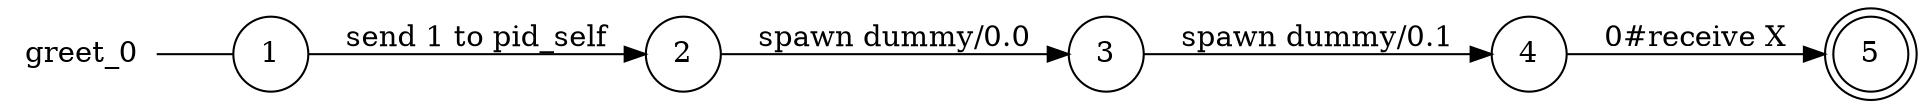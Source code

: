 digraph greet_0 {
	rankdir="LR";
	n_0 [label="greet_0", shape="plaintext"];
	n_1 [id="5", shape=circle, label="3"];
	n_2 [id="1", shape=circle, label="1"];
	n_0 -> n_2 [arrowhead=none];
	n_3 [id="2", shape=circle, label="2"];
	n_4 [id="4", shape=doublecircle, label="5"];
	n_5 [id="3", shape=circle, label="4"];

	n_3 -> n_1 [id="[$e|0]", label="spawn dummy/0.0"];
	n_5 -> n_4 [id="[$e|1]", label="0#receive X"];
	n_1 -> n_5 [id="[$e|2]", label="spawn dummy/0.1"];
	n_2 -> n_3 [id="[$e|3]", label="send 1 to pid_self"];
}
